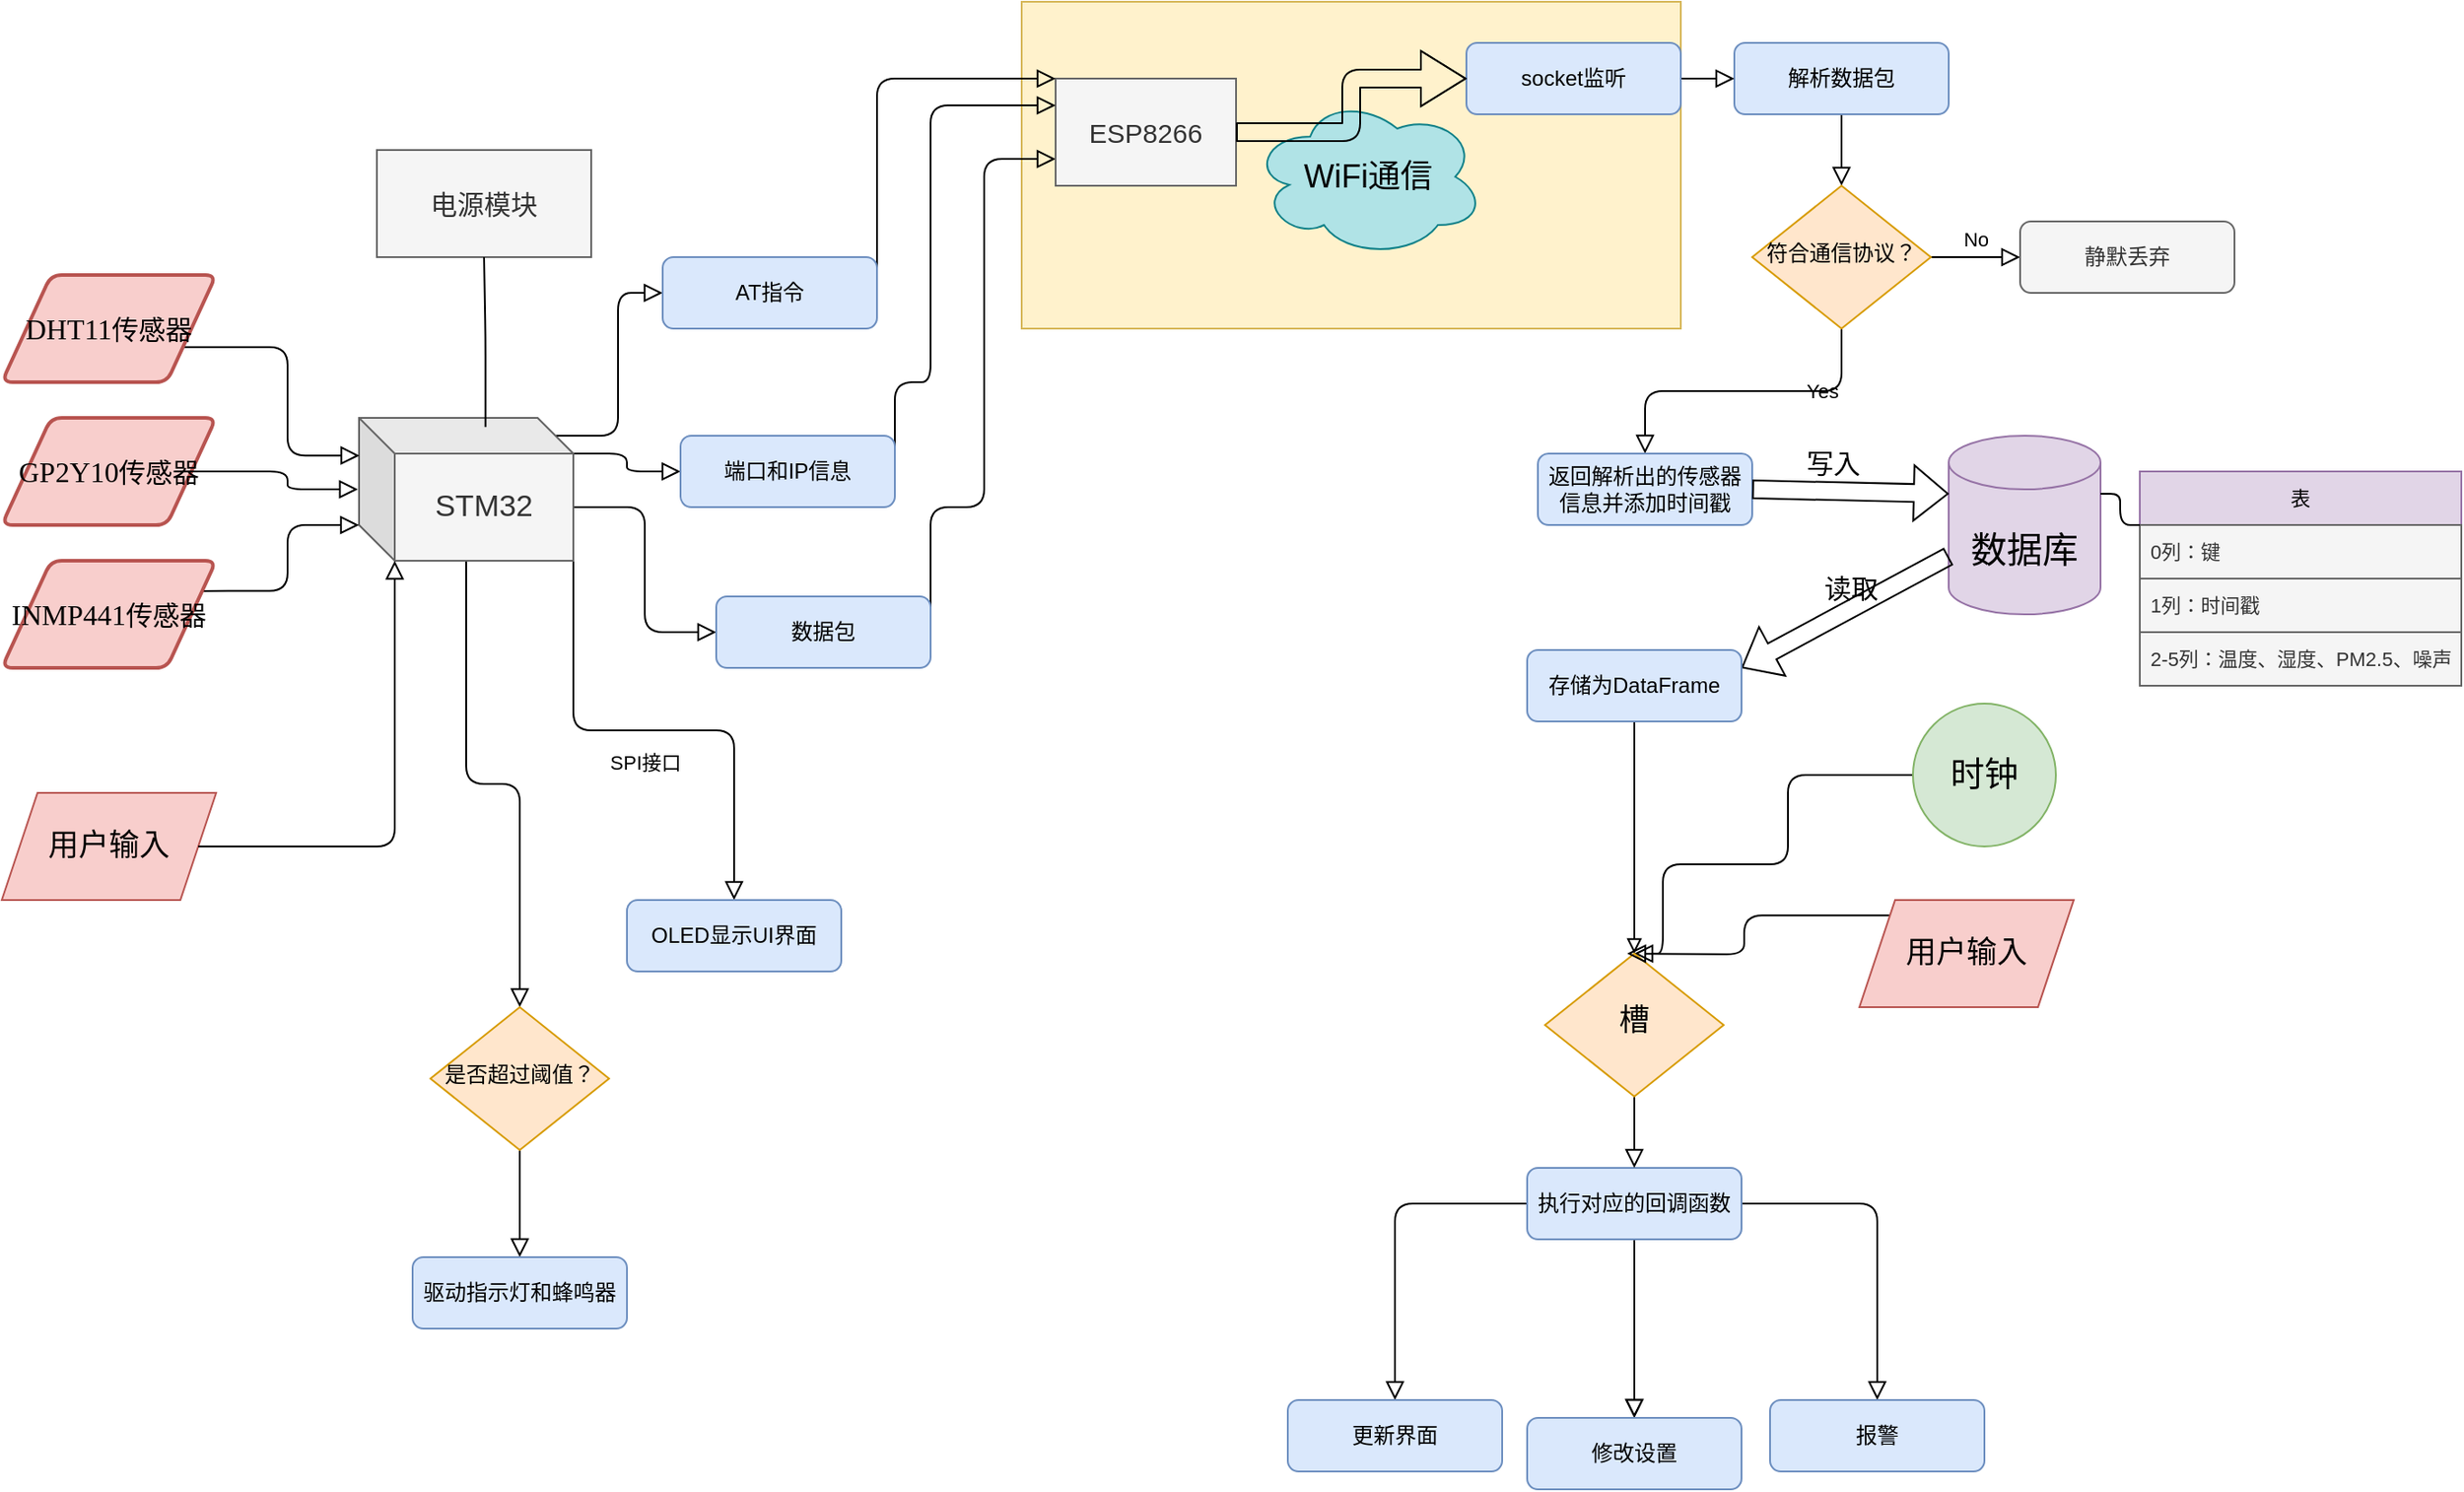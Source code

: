 <mxfile version="26.1.1">
  <diagram id="C5RBs43oDa-KdzZeNtuy" name="Page-1">
    <mxGraphModel dx="2838" dy="1364" grid="1" gridSize="10" guides="1" tooltips="1" connect="1" arrows="1" fold="1" page="1" pageScale="1" pageWidth="827" pageHeight="1169" math="0" shadow="0">
      <root>
        <mxCell id="WIyWlLk6GJQsqaUBKTNV-0" />
        <mxCell id="WIyWlLk6GJQsqaUBKTNV-1" parent="WIyWlLk6GJQsqaUBKTNV-0" />
        <mxCell id="i-3QF_KrrukavD4oSznl-74" value="" style="group;fillColor=#fff2cc;strokeColor=#d6b656;container=0;" vertex="1" connectable="0" parent="WIyWlLk6GJQsqaUBKTNV-1">
          <mxGeometry x="21" y="127" width="369" height="183" as="geometry" />
        </mxCell>
        <mxCell id="T5HZ3_dh6Dczvixx38Gu-5" style="edgeStyle=orthogonalEdgeStyle;shape=connector;curved=0;rounded=1;orthogonalLoop=1;jettySize=auto;html=1;exitX=0.5;exitY=1;exitDx=0;exitDy=0;entryX=0.5;entryY=0;entryDx=0;entryDy=0;shadow=0;strokeColor=default;strokeWidth=1;align=center;verticalAlign=middle;fontFamily=Helvetica;fontSize=11;fontColor=default;labelBackgroundColor=none;endArrow=block;endFill=0;endSize=8;" parent="WIyWlLk6GJQsqaUBKTNV-1" source="WIyWlLk6GJQsqaUBKTNV-6" target="T5HZ3_dh6Dczvixx38Gu-4" edge="1">
          <mxGeometry relative="1" as="geometry" />
        </mxCell>
        <mxCell id="T5HZ3_dh6Dczvixx38Gu-10" value="Yes" style="edgeLabel;html=1;align=center;verticalAlign=middle;resizable=0;points=[];fontFamily=Helvetica;fontSize=11;fontColor=default;labelBackgroundColor=none;" parent="T5HZ3_dh6Dczvixx38Gu-5" vertex="1" connectable="0">
          <mxGeometry x="-0.489" relative="1" as="geometry">
            <mxPoint as="offset" />
          </mxGeometry>
        </mxCell>
        <mxCell id="T5HZ3_dh6Dczvixx38Gu-4" value="返回解析出的传感器信息并添加时间戳" style="rounded=1;whiteSpace=wrap;html=1;fontSize=12;glass=0;strokeWidth=1;shadow=0;fillColor=#dae8fc;strokeColor=#6c8ebf;" parent="WIyWlLk6GJQsqaUBKTNV-1" vertex="1">
          <mxGeometry x="310" y="380" width="120" height="40" as="geometry" />
        </mxCell>
        <mxCell id="T5HZ3_dh6Dczvixx38Gu-19" value="&lt;font style=&quot;font-size: 15px;&quot;&gt;读取&lt;/font&gt;" style="text;html=1;align=center;verticalAlign=middle;resizable=0;points=[];autosize=1;strokeColor=none;fillColor=none;fontFamily=Helvetica;fontSize=11;fontColor=default;labelBackgroundColor=none;" parent="WIyWlLk6GJQsqaUBKTNV-1" vertex="1">
          <mxGeometry x="460" y="440" width="50" height="30" as="geometry" />
        </mxCell>
        <mxCell id="T5HZ3_dh6Dczvixx38Gu-20" value="&lt;font style=&quot;font-size: 20px;&quot;&gt;数据库&lt;/font&gt;" style="shape=cylinder3;whiteSpace=wrap;html=1;boundedLbl=1;backgroundOutline=1;size=15;fontFamily=Helvetica;fontSize=11;labelBackgroundColor=none;fillColor=#e1d5e7;strokeColor=#9673a6;" parent="WIyWlLk6GJQsqaUBKTNV-1" vertex="1">
          <mxGeometry x="540" y="370" width="85" height="100" as="geometry" />
        </mxCell>
        <mxCell id="T5HZ3_dh6Dczvixx38Gu-32" value="表" style="swimlane;fontStyle=0;childLayout=stackLayout;horizontal=1;startSize=30;horizontalStack=0;resizeParent=1;resizeParentMax=0;resizeLast=0;collapsible=1;marginBottom=0;whiteSpace=wrap;html=1;fontFamily=Helvetica;fontSize=11;labelBackgroundColor=none;fillColor=#e1d5e7;strokeColor=#9673a6;" parent="WIyWlLk6GJQsqaUBKTNV-1" vertex="1">
          <mxGeometry x="647" y="390" width="180" height="120" as="geometry">
            <mxRectangle x="660" y="360" width="50" height="30" as="alternateBounds" />
          </mxGeometry>
        </mxCell>
        <mxCell id="T5HZ3_dh6Dczvixx38Gu-33" value="0列：键" style="text;align=left;verticalAlign=middle;spacingLeft=4;spacingRight=4;overflow=hidden;points=[[0,0.5],[1,0.5]];portConstraint=eastwest;rotatable=0;whiteSpace=wrap;html=1;fontFamily=Helvetica;fontSize=11;labelBackgroundColor=none;fillColor=#f5f5f5;fontColor=#333333;strokeColor=#666666;" parent="T5HZ3_dh6Dczvixx38Gu-32" vertex="1">
          <mxGeometry y="30" width="180" height="30" as="geometry" />
        </mxCell>
        <mxCell id="T5HZ3_dh6Dczvixx38Gu-34" value="1列：时间戳" style="text;strokeColor=#666666;fillColor=#f5f5f5;align=left;verticalAlign=middle;spacingLeft=4;spacingRight=4;overflow=hidden;points=[[0,0.5],[1,0.5]];portConstraint=eastwest;rotatable=0;whiteSpace=wrap;html=1;fontFamily=Helvetica;fontSize=11;fontColor=#333333;labelBackgroundColor=none;" parent="T5HZ3_dh6Dczvixx38Gu-32" vertex="1">
          <mxGeometry y="60" width="180" height="30" as="geometry" />
        </mxCell>
        <mxCell id="T5HZ3_dh6Dczvixx38Gu-35" value="2-5列：温度、湿度、PM2.5、噪声" style="text;strokeColor=#666666;fillColor=#f5f5f5;align=left;verticalAlign=middle;spacingLeft=4;spacingRight=4;overflow=hidden;points=[[0,0.5],[1,0.5]];portConstraint=eastwest;rotatable=0;whiteSpace=wrap;html=1;fontFamily=Helvetica;fontSize=11;fontColor=#333333;labelBackgroundColor=none;" parent="T5HZ3_dh6Dczvixx38Gu-32" vertex="1">
          <mxGeometry y="90" width="180" height="30" as="geometry" />
        </mxCell>
        <mxCell id="T5HZ3_dh6Dczvixx38Gu-38" value="" style="endArrow=none;html=1;rounded=1;shadow=0;strokeColor=default;strokeWidth=1;align=center;verticalAlign=middle;fontFamily=Helvetica;fontSize=11;fontColor=default;labelBackgroundColor=none;edgeStyle=orthogonalEdgeStyle;endSize=8;curved=0;entryX=1;entryY=0;entryDx=0;entryDy=32.5;entryPerimeter=0;exitX=0;exitY=0.25;exitDx=0;exitDy=0;" parent="WIyWlLk6GJQsqaUBKTNV-1" source="T5HZ3_dh6Dczvixx38Gu-32" target="T5HZ3_dh6Dczvixx38Gu-20" edge="1">
          <mxGeometry width="50" height="50" relative="1" as="geometry">
            <mxPoint x="420" y="440" as="sourcePoint" />
            <mxPoint x="470" y="390" as="targetPoint" />
          </mxGeometry>
        </mxCell>
        <mxCell id="i-3QF_KrrukavD4oSznl-43" style="edgeStyle=orthogonalEdgeStyle;shape=connector;curved=0;rounded=1;orthogonalLoop=1;jettySize=auto;html=1;exitX=0;exitY=0.5;exitDx=0;exitDy=0;entryX=0.5;entryY=0;entryDx=0;entryDy=0;shadow=0;strokeColor=default;strokeWidth=1;align=center;verticalAlign=middle;fontFamily=Helvetica;fontSize=11;fontColor=default;labelBackgroundColor=none;endArrow=block;endFill=0;endSize=8;" edge="1" parent="WIyWlLk6GJQsqaUBKTNV-1" source="i-3QF_KrrukavD4oSznl-10" target="i-3QF_KrrukavD4oSznl-38">
          <mxGeometry relative="1" as="geometry">
            <Array as="points">
              <mxPoint x="450" y="560" />
              <mxPoint x="450" y="610" />
              <mxPoint x="380" y="610" />
              <mxPoint x="380" y="660" />
            </Array>
          </mxGeometry>
        </mxCell>
        <mxCell id="i-3QF_KrrukavD4oSznl-10" value="&lt;font style=&quot;font-size: 19px;&quot;&gt;时钟&lt;/font&gt;" style="ellipse;whiteSpace=wrap;html=1;fillColor=#d5e8d4;strokeColor=#82b366;rounded=1;glass=0;strokeWidth=1;shadow=0;" vertex="1" parent="WIyWlLk6GJQsqaUBKTNV-1">
          <mxGeometry x="520" y="520" width="80" height="80" as="geometry" />
        </mxCell>
        <mxCell id="i-3QF_KrrukavD4oSznl-28" value="" style="shape=flexArrow;endArrow=classic;html=1;rounded=0;entryX=1;entryY=0.25;entryDx=0;entryDy=0;exitX=0;exitY=0;exitDx=0;exitDy=67.5;exitPerimeter=0;" edge="1" parent="WIyWlLk6GJQsqaUBKTNV-1" source="T5HZ3_dh6Dczvixx38Gu-20" target="i-3QF_KrrukavD4oSznl-32">
          <mxGeometry width="50" height="50" relative="1" as="geometry">
            <mxPoint x="583" y="470" as="sourcePoint" />
            <mxPoint x="480" y="480" as="targetPoint" />
          </mxGeometry>
        </mxCell>
        <mxCell id="i-3QF_KrrukavD4oSznl-29" value="" style="shape=flexArrow;endArrow=classic;html=1;rounded=0;exitX=1;exitY=0.5;exitDx=0;exitDy=0;entryX=0;entryY=0;entryDx=0;entryDy=32.5;entryPerimeter=0;" edge="1" parent="WIyWlLk6GJQsqaUBKTNV-1" source="T5HZ3_dh6Dczvixx38Gu-4" target="T5HZ3_dh6Dczvixx38Gu-20">
          <mxGeometry width="50" height="50" relative="1" as="geometry">
            <mxPoint x="390" y="510" as="sourcePoint" />
            <mxPoint x="440" y="460" as="targetPoint" />
          </mxGeometry>
        </mxCell>
        <mxCell id="i-3QF_KrrukavD4oSznl-39" style="edgeStyle=orthogonalEdgeStyle;rounded=0;orthogonalLoop=1;jettySize=auto;html=1;exitX=0.5;exitY=1;exitDx=0;exitDy=0;entryX=0.5;entryY=0;entryDx=0;entryDy=0;endArrow=block;endFill=0;" edge="1" parent="WIyWlLk6GJQsqaUBKTNV-1" source="i-3QF_KrrukavD4oSznl-32" target="i-3QF_KrrukavD4oSznl-38">
          <mxGeometry relative="1" as="geometry" />
        </mxCell>
        <mxCell id="i-3QF_KrrukavD4oSznl-32" value="存储为DataFrame" style="rounded=1;whiteSpace=wrap;html=1;fontSize=12;glass=0;strokeWidth=1;shadow=0;fillColor=#dae8fc;strokeColor=#6c8ebf;" vertex="1" parent="WIyWlLk6GJQsqaUBKTNV-1">
          <mxGeometry x="304" y="490" width="120" height="40" as="geometry" />
        </mxCell>
        <mxCell id="i-3QF_KrrukavD4oSznl-77" value="" style="edgeStyle=orthogonalEdgeStyle;shape=connector;curved=0;rounded=1;orthogonalLoop=1;jettySize=auto;html=1;shadow=0;strokeColor=default;strokeWidth=1;align=center;verticalAlign=middle;fontFamily=Helvetica;fontSize=11;fontColor=default;labelBackgroundColor=none;endArrow=block;endFill=0;endSize=8;" edge="1" parent="WIyWlLk6GJQsqaUBKTNV-1" source="i-3QF_KrrukavD4oSznl-34" target="i-3QF_KrrukavD4oSznl-76">
          <mxGeometry relative="1" as="geometry" />
        </mxCell>
        <mxCell id="i-3QF_KrrukavD4oSznl-79" value="" style="edgeStyle=orthogonalEdgeStyle;shape=connector;curved=0;rounded=1;orthogonalLoop=1;jettySize=auto;html=1;shadow=0;strokeColor=default;strokeWidth=1;align=center;verticalAlign=middle;fontFamily=Helvetica;fontSize=11;fontColor=default;labelBackgroundColor=none;endArrow=block;endFill=0;endSize=8;" edge="1" parent="WIyWlLk6GJQsqaUBKTNV-1" source="i-3QF_KrrukavD4oSznl-34" target="i-3QF_KrrukavD4oSznl-78">
          <mxGeometry relative="1" as="geometry" />
        </mxCell>
        <mxCell id="i-3QF_KrrukavD4oSznl-81" value="" style="edgeStyle=orthogonalEdgeStyle;shape=connector;curved=0;rounded=1;orthogonalLoop=1;jettySize=auto;html=1;shadow=0;strokeColor=default;strokeWidth=1;align=center;verticalAlign=middle;fontFamily=Helvetica;fontSize=11;fontColor=default;labelBackgroundColor=none;endArrow=block;endFill=0;endSize=8;" edge="1" parent="WIyWlLk6GJQsqaUBKTNV-1" source="i-3QF_KrrukavD4oSznl-34" target="i-3QF_KrrukavD4oSznl-78">
          <mxGeometry relative="1" as="geometry" />
        </mxCell>
        <mxCell id="i-3QF_KrrukavD4oSznl-83" value="" style="edgeStyle=orthogonalEdgeStyle;shape=connector;curved=0;rounded=1;orthogonalLoop=1;jettySize=auto;html=1;shadow=0;strokeColor=default;strokeWidth=1;align=center;verticalAlign=middle;fontFamily=Helvetica;fontSize=11;fontColor=default;labelBackgroundColor=none;endArrow=block;endFill=0;endSize=8;" edge="1" parent="WIyWlLk6GJQsqaUBKTNV-1" source="i-3QF_KrrukavD4oSznl-34" target="i-3QF_KrrukavD4oSznl-82">
          <mxGeometry relative="1" as="geometry" />
        </mxCell>
        <mxCell id="i-3QF_KrrukavD4oSznl-34" value="执行对应的回调函数" style="rounded=1;whiteSpace=wrap;html=1;fontSize=12;glass=0;strokeWidth=1;shadow=0;fillColor=#dae8fc;strokeColor=#6c8ebf;" vertex="1" parent="WIyWlLk6GJQsqaUBKTNV-1">
          <mxGeometry x="304" y="780" width="120" height="40" as="geometry" />
        </mxCell>
        <mxCell id="i-3QF_KrrukavD4oSznl-40" style="edgeStyle=orthogonalEdgeStyle;shape=connector;curved=0;rounded=1;orthogonalLoop=1;jettySize=auto;html=1;exitX=0.5;exitY=1;exitDx=0;exitDy=0;entryX=0.5;entryY=0;entryDx=0;entryDy=0;shadow=0;strokeColor=default;strokeWidth=1;align=center;verticalAlign=middle;fontFamily=Helvetica;fontSize=11;fontColor=default;labelBackgroundColor=none;endArrow=block;endFill=0;endSize=8;" edge="1" parent="WIyWlLk6GJQsqaUBKTNV-1" source="i-3QF_KrrukavD4oSznl-38" target="i-3QF_KrrukavD4oSznl-34">
          <mxGeometry relative="1" as="geometry" />
        </mxCell>
        <mxCell id="i-3QF_KrrukavD4oSznl-38" value="&lt;font style=&quot;font-size: 17px;&quot;&gt;槽&lt;/font&gt;" style="rhombus;whiteSpace=wrap;html=1;shadow=0;fontFamily=Helvetica;fontSize=12;align=center;strokeWidth=1;spacing=6;spacingTop=-4;fillColor=#ffe6cc;strokeColor=#d79b00;" vertex="1" parent="WIyWlLk6GJQsqaUBKTNV-1">
          <mxGeometry x="314" y="660" width="100" height="80" as="geometry" />
        </mxCell>
        <mxCell id="i-3QF_KrrukavD4oSznl-44" value="&lt;font style=&quot;font-size: 15px;&quot;&gt;写入&lt;/font&gt;" style="text;html=1;align=center;verticalAlign=middle;resizable=0;points=[];autosize=1;strokeColor=none;fillColor=none;fontFamily=Helvetica;fontSize=11;fontColor=default;labelBackgroundColor=none;" vertex="1" parent="WIyWlLk6GJQsqaUBKTNV-1">
          <mxGeometry x="450" y="370" width="50" height="30" as="geometry" />
        </mxCell>
        <mxCell id="i-3QF_KrrukavD4oSznl-48" style="edgeStyle=orthogonalEdgeStyle;shape=connector;curved=0;rounded=1;orthogonalLoop=1;jettySize=auto;html=1;exitX=0;exitY=0;exitDx=0;exitDy=0;shadow=0;strokeColor=default;strokeWidth=1;align=center;verticalAlign=middle;fontFamily=Helvetica;fontSize=11;fontColor=default;labelBackgroundColor=none;endArrow=block;endFill=0;endSize=8;" edge="1" parent="WIyWlLk6GJQsqaUBKTNV-1" source="i-3QF_KrrukavD4oSznl-47">
          <mxGeometry relative="1" as="geometry">
            <mxPoint x="360" y="660" as="targetPoint" />
          </mxGeometry>
        </mxCell>
        <mxCell id="i-3QF_KrrukavD4oSznl-47" value="&lt;font style=&quot;font-size: 17px;&quot;&gt;用户输入&lt;/font&gt;" style="shape=parallelogram;perimeter=parallelogramPerimeter;whiteSpace=wrap;html=1;fixedSize=1;fontFamily=Helvetica;fontSize=11;labelBackgroundColor=none;fillColor=#f8cecc;strokeColor=#b85450;" vertex="1" parent="WIyWlLk6GJQsqaUBKTNV-1">
          <mxGeometry x="490" y="630" width="120" height="60" as="geometry" />
        </mxCell>
        <mxCell id="i-3QF_KrrukavD4oSznl-63" style="edgeStyle=orthogonalEdgeStyle;shape=connector;curved=0;rounded=1;orthogonalLoop=1;jettySize=auto;html=1;exitX=0;exitY=0;exitDx=120;exitDy=50;exitPerimeter=0;entryX=0;entryY=0.5;entryDx=0;entryDy=0;shadow=0;strokeColor=default;strokeWidth=1;align=center;verticalAlign=middle;fontFamily=Helvetica;fontSize=11;fontColor=default;labelBackgroundColor=none;endArrow=block;endFill=0;endSize=8;" edge="1" parent="WIyWlLk6GJQsqaUBKTNV-1" source="i-3QF_KrrukavD4oSznl-53" target="i-3QF_KrrukavD4oSznl-62">
          <mxGeometry relative="1" as="geometry" />
        </mxCell>
        <mxCell id="i-3QF_KrrukavD4oSznl-94" value="" style="edgeStyle=orthogonalEdgeStyle;shape=connector;curved=0;rounded=1;orthogonalLoop=1;jettySize=auto;html=1;shadow=0;strokeColor=default;strokeWidth=1;align=center;verticalAlign=middle;fontFamily=Helvetica;fontSize=11;fontColor=default;labelBackgroundColor=none;endArrow=block;endFill=0;endSize=8;entryX=0.5;entryY=0;entryDx=0;entryDy=0;" edge="1" parent="WIyWlLk6GJQsqaUBKTNV-1" source="i-3QF_KrrukavD4oSznl-53" target="i-3QF_KrrukavD4oSznl-95">
          <mxGeometry relative="1" as="geometry">
            <mxPoint x="-250" y="530" as="targetPoint" />
          </mxGeometry>
        </mxCell>
        <mxCell id="i-3QF_KrrukavD4oSznl-102" style="edgeStyle=orthogonalEdgeStyle;shape=connector;curved=0;rounded=1;orthogonalLoop=1;jettySize=auto;html=1;exitX=0;exitY=0;exitDx=120.0;exitDy=20;exitPerimeter=0;entryX=0;entryY=0.5;entryDx=0;entryDy=0;shadow=0;strokeColor=default;strokeWidth=1;align=center;verticalAlign=middle;fontFamily=Helvetica;fontSize=11;fontColor=default;labelBackgroundColor=none;endArrow=block;endFill=0;endSize=8;" edge="1" parent="WIyWlLk6GJQsqaUBKTNV-1" source="i-3QF_KrrukavD4oSznl-53" target="i-3QF_KrrukavD4oSznl-101">
          <mxGeometry relative="1" as="geometry" />
        </mxCell>
        <mxCell id="i-3QF_KrrukavD4oSznl-111" style="edgeStyle=orthogonalEdgeStyle;shape=connector;curved=0;rounded=1;orthogonalLoop=1;jettySize=auto;html=1;exitX=0;exitY=0;exitDx=110;exitDy=10;exitPerimeter=0;entryX=0;entryY=0.5;entryDx=0;entryDy=0;shadow=0;strokeColor=default;strokeWidth=1;align=center;verticalAlign=middle;fontFamily=Helvetica;fontSize=11;fontColor=default;labelBackgroundColor=none;endArrow=block;endFill=0;endSize=8;" edge="1" parent="WIyWlLk6GJQsqaUBKTNV-1" source="i-3QF_KrrukavD4oSznl-53" target="i-3QF_KrrukavD4oSznl-105">
          <mxGeometry relative="1" as="geometry" />
        </mxCell>
        <mxCell id="i-3QF_KrrukavD4oSznl-115" style="edgeStyle=orthogonalEdgeStyle;shape=connector;curved=0;rounded=1;orthogonalLoop=1;jettySize=auto;html=1;exitX=1;exitY=1;exitDx=0;exitDy=0;exitPerimeter=0;shadow=0;strokeColor=default;strokeWidth=1;align=center;verticalAlign=middle;fontFamily=Helvetica;fontSize=11;fontColor=default;labelBackgroundColor=none;endArrow=block;endFill=0;endSize=8;entryX=0.5;entryY=0;entryDx=0;entryDy=0;" edge="1" parent="WIyWlLk6GJQsqaUBKTNV-1" source="i-3QF_KrrukavD4oSznl-53" target="i-3QF_KrrukavD4oSznl-118">
          <mxGeometry relative="1" as="geometry">
            <mxPoint x="-170" y="590" as="targetPoint" />
          </mxGeometry>
        </mxCell>
        <mxCell id="i-3QF_KrrukavD4oSznl-53" value="&lt;font style=&quot;font-size: 17px;&quot;&gt;STM32&lt;/font&gt;" style="shape=cube;whiteSpace=wrap;html=1;boundedLbl=1;backgroundOutline=1;darkOpacity=0.05;darkOpacity2=0.1;fontFamily=Helvetica;fontSize=11;labelBackgroundColor=none;fillColor=#f5f5f5;fontColor=#333333;strokeColor=#666666;" vertex="1" parent="WIyWlLk6GJQsqaUBKTNV-1">
          <mxGeometry x="-350" y="360" width="120" height="80" as="geometry" />
        </mxCell>
        <mxCell id="i-3QF_KrrukavD4oSznl-59" style="edgeStyle=orthogonalEdgeStyle;shape=connector;curved=0;rounded=1;orthogonalLoop=1;jettySize=auto;html=1;exitX=1;exitY=0.5;exitDx=0;exitDy=0;entryX=-0.005;entryY=0.5;entryDx=0;entryDy=0;entryPerimeter=0;shadow=0;strokeColor=default;strokeWidth=1;align=center;verticalAlign=middle;fontFamily=Helvetica;fontSize=11;fontColor=default;labelBackgroundColor=none;endArrow=block;endFill=0;endSize=8;" edge="1" parent="WIyWlLk6GJQsqaUBKTNV-1" source="i-3QF_KrrukavD4oSznl-50" target="i-3QF_KrrukavD4oSznl-53">
          <mxGeometry relative="1" as="geometry" />
        </mxCell>
        <mxCell id="i-3QF_KrrukavD4oSznl-60" style="edgeStyle=orthogonalEdgeStyle;shape=connector;curved=0;rounded=1;orthogonalLoop=1;jettySize=auto;html=1;exitX=1;exitY=0.25;exitDx=0;exitDy=0;entryX=0;entryY=0;entryDx=0;entryDy=60;entryPerimeter=0;shadow=0;strokeColor=default;strokeWidth=1;align=center;verticalAlign=middle;fontFamily=Helvetica;fontSize=11;fontColor=default;labelBackgroundColor=none;endArrow=block;endFill=0;endSize=8;" edge="1" parent="WIyWlLk6GJQsqaUBKTNV-1" source="i-3QF_KrrukavD4oSznl-51" target="i-3QF_KrrukavD4oSznl-53">
          <mxGeometry relative="1" as="geometry" />
        </mxCell>
        <mxCell id="i-3QF_KrrukavD4oSznl-61" style="edgeStyle=orthogonalEdgeStyle;shape=connector;curved=0;rounded=1;orthogonalLoop=1;jettySize=auto;html=1;exitX=1;exitY=0.75;exitDx=0;exitDy=0;entryX=0.002;entryY=0.264;entryDx=0;entryDy=0;entryPerimeter=0;shadow=0;strokeColor=default;strokeWidth=1;align=center;verticalAlign=middle;fontFamily=Helvetica;fontSize=11;fontColor=default;labelBackgroundColor=none;endArrow=block;endFill=0;endSize=8;" edge="1" parent="WIyWlLk6GJQsqaUBKTNV-1" source="i-3QF_KrrukavD4oSznl-46" target="i-3QF_KrrukavD4oSznl-53">
          <mxGeometry relative="1" as="geometry" />
        </mxCell>
        <mxCell id="i-3QF_KrrukavD4oSznl-110" style="edgeStyle=orthogonalEdgeStyle;shape=connector;curved=0;rounded=1;orthogonalLoop=1;jettySize=auto;html=1;exitX=1;exitY=0.5;exitDx=0;exitDy=0;shadow=0;strokeColor=default;strokeWidth=1;align=center;verticalAlign=middle;fontFamily=Helvetica;fontSize=11;fontColor=default;labelBackgroundColor=none;endArrow=block;endFill=0;endSize=8;entryX=0;entryY=0.75;entryDx=0;entryDy=0;" edge="1" parent="WIyWlLk6GJQsqaUBKTNV-1" source="i-3QF_KrrukavD4oSznl-62" target="i-3QF_KrrukavD4oSznl-64">
          <mxGeometry relative="1" as="geometry">
            <mxPoint x="-40" y="220" as="targetPoint" />
            <Array as="points">
              <mxPoint y="410" />
              <mxPoint y="215" />
            </Array>
          </mxGeometry>
        </mxCell>
        <mxCell id="i-3QF_KrrukavD4oSznl-62" value="数据包" style="rounded=1;whiteSpace=wrap;html=1;fontSize=12;glass=0;strokeWidth=1;shadow=0;fillColor=#dae8fc;strokeColor=#6c8ebf;" vertex="1" parent="WIyWlLk6GJQsqaUBKTNV-1">
          <mxGeometry x="-150" y="460" width="120" height="40" as="geometry" />
        </mxCell>
        <mxCell id="WIyWlLk6GJQsqaUBKTNV-2" value="" style="rounded=1;html=1;jettySize=auto;orthogonalLoop=1;fontSize=11;endArrow=block;endFill=0;endSize=8;strokeWidth=1;shadow=0;labelBackgroundColor=none;edgeStyle=orthogonalEdgeStyle;curved=0;" parent="WIyWlLk6GJQsqaUBKTNV-1" source="WIyWlLk6GJQsqaUBKTNV-3" target="WIyWlLk6GJQsqaUBKTNV-6" edge="1">
          <mxGeometry relative="1" as="geometry" />
        </mxCell>
        <mxCell id="WIyWlLk6GJQsqaUBKTNV-3" value="解析数据包" style="rounded=1;whiteSpace=wrap;html=1;fontSize=12;glass=0;strokeWidth=1;shadow=0;fillColor=#dae8fc;strokeColor=#6c8ebf;" parent="WIyWlLk6GJQsqaUBKTNV-1" vertex="1">
          <mxGeometry x="420" y="150" width="120" height="40" as="geometry" />
        </mxCell>
        <mxCell id="WIyWlLk6GJQsqaUBKTNV-5" value="No" style="edgeStyle=orthogonalEdgeStyle;rounded=0;html=1;jettySize=auto;orthogonalLoop=1;fontSize=11;endArrow=block;endFill=0;endSize=8;strokeWidth=1;shadow=0;labelBackgroundColor=none;" parent="WIyWlLk6GJQsqaUBKTNV-1" source="WIyWlLk6GJQsqaUBKTNV-6" target="WIyWlLk6GJQsqaUBKTNV-7" edge="1">
          <mxGeometry y="10" relative="1" as="geometry">
            <mxPoint as="offset" />
          </mxGeometry>
        </mxCell>
        <mxCell id="WIyWlLk6GJQsqaUBKTNV-6" value="符合通信协议？" style="rhombus;whiteSpace=wrap;html=1;shadow=0;fontFamily=Helvetica;fontSize=12;align=center;strokeWidth=1;spacing=6;spacingTop=-4;fillColor=#ffe6cc;strokeColor=#d79b00;" parent="WIyWlLk6GJQsqaUBKTNV-1" vertex="1">
          <mxGeometry x="430" y="230" width="100" height="80" as="geometry" />
        </mxCell>
        <mxCell id="WIyWlLk6GJQsqaUBKTNV-7" value="静默丢弃" style="rounded=1;whiteSpace=wrap;html=1;fontSize=12;glass=0;strokeWidth=1;shadow=0;fillColor=#f5f5f5;strokeColor=#666666;fontColor=#333333;" parent="WIyWlLk6GJQsqaUBKTNV-1" vertex="1">
          <mxGeometry x="580" y="250" width="120" height="40" as="geometry" />
        </mxCell>
        <mxCell id="i-3QF_KrrukavD4oSznl-73" style="edgeStyle=orthogonalEdgeStyle;shape=connector;curved=0;rounded=1;orthogonalLoop=1;jettySize=auto;html=1;exitX=1;exitY=0.5;exitDx=0;exitDy=0;entryX=0;entryY=0.5;entryDx=0;entryDy=0;shadow=0;strokeColor=default;strokeWidth=1;align=center;verticalAlign=middle;fontFamily=Helvetica;fontSize=11;fontColor=default;labelBackgroundColor=none;endArrow=block;endFill=0;endSize=8;" edge="1" parent="WIyWlLk6GJQsqaUBKTNV-1" source="T5HZ3_dh6Dczvixx38Gu-1" target="WIyWlLk6GJQsqaUBKTNV-3">
          <mxGeometry relative="1" as="geometry" />
        </mxCell>
        <mxCell id="i-3QF_KrrukavD4oSznl-75" value="" style="group" vertex="1" connectable="0" parent="WIyWlLk6GJQsqaUBKTNV-1">
          <mxGeometry x="-550" y="280" width="120" height="220" as="geometry" />
        </mxCell>
        <mxCell id="i-3QF_KrrukavD4oSznl-46" value="&lt;font face=&quot;宋体&quot; style=&quot;font-size: 16px;&quot;&gt;DHT11&lt;/font&gt;&lt;font style=&quot;font-size: 15px;&quot;&gt;传感器&lt;/font&gt;" style="shape=parallelogram;html=1;strokeWidth=2;perimeter=parallelogramPerimeter;whiteSpace=wrap;rounded=1;arcSize=12;size=0.23;fontFamily=Helvetica;fontSize=11;labelBackgroundColor=none;fillColor=#f8cecc;strokeColor=#b85450;" vertex="1" parent="i-3QF_KrrukavD4oSznl-75">
          <mxGeometry width="120" height="60" as="geometry" />
        </mxCell>
        <mxCell id="i-3QF_KrrukavD4oSznl-50" value="&lt;font style=&quot;font-size: 15px;&quot;&gt;&lt;span style=&quot;font-size:12.0pt;line-height:&lt;br/&gt;150%;font-family:宋体;mso-bidi-font-family:&amp;quot;Times New Roman&amp;quot;;mso-font-kerning:&lt;br/&gt;1.0pt;mso-ansi-language:EN-US;mso-fareast-language:ZH-CN;mso-bidi-language:&lt;br/&gt;AR-SA&quot; lang=&quot;EN-US&quot;&gt;GP2Y10&lt;/span&gt;传感器&lt;/font&gt;" style="shape=parallelogram;html=1;strokeWidth=2;perimeter=parallelogramPerimeter;whiteSpace=wrap;rounded=1;arcSize=12;size=0.23;fontFamily=Helvetica;fontSize=11;labelBackgroundColor=none;fillColor=#f8cecc;strokeColor=#b85450;" vertex="1" parent="i-3QF_KrrukavD4oSznl-75">
          <mxGeometry y="80" width="120" height="60" as="geometry" />
        </mxCell>
        <mxCell id="i-3QF_KrrukavD4oSznl-51" value="&lt;font style=&quot;font-size: 15px;&quot;&gt;&lt;span style=&quot;font-size:12.0pt;line-height:&lt;br/&gt;150%;font-family:宋体;mso-bidi-font-family:&amp;quot;Times New Roman&amp;quot;;mso-font-kerning:&lt;br/&gt;1.0pt;mso-ansi-language:EN-US;mso-fareast-language:ZH-CN;mso-bidi-language:&lt;br/&gt;AR-SA&quot; lang=&quot;EN-US&quot;&gt;INMP441&lt;/span&gt;传感器&lt;/font&gt;" style="shape=parallelogram;html=1;strokeWidth=2;perimeter=parallelogramPerimeter;whiteSpace=wrap;rounded=1;arcSize=12;size=0.23;fontFamily=Helvetica;fontSize=11;labelBackgroundColor=none;fillColor=#f8cecc;strokeColor=#b85450;" vertex="1" parent="i-3QF_KrrukavD4oSznl-75">
          <mxGeometry y="160" width="120" height="60" as="geometry" />
        </mxCell>
        <mxCell id="i-3QF_KrrukavD4oSznl-76" value="更新界面" style="rounded=1;whiteSpace=wrap;html=1;fontSize=12;glass=0;strokeWidth=1;shadow=0;fillColor=#dae8fc;strokeColor=#6c8ebf;" vertex="1" parent="WIyWlLk6GJQsqaUBKTNV-1">
          <mxGeometry x="170" y="910" width="120" height="40" as="geometry" />
        </mxCell>
        <mxCell id="i-3QF_KrrukavD4oSznl-78" value="修改设置" style="rounded=1;whiteSpace=wrap;html=1;fontSize=12;glass=0;strokeWidth=1;shadow=0;fillColor=#dae8fc;strokeColor=#6c8ebf;" vertex="1" parent="WIyWlLk6GJQsqaUBKTNV-1">
          <mxGeometry x="304" y="920" width="120" height="40" as="geometry" />
        </mxCell>
        <mxCell id="i-3QF_KrrukavD4oSznl-82" value="报警" style="rounded=1;whiteSpace=wrap;html=1;fontSize=12;glass=0;strokeWidth=1;shadow=0;fillColor=#dae8fc;strokeColor=#6c8ebf;" vertex="1" parent="WIyWlLk6GJQsqaUBKTNV-1">
          <mxGeometry x="440" y="910" width="120" height="40" as="geometry" />
        </mxCell>
        <mxCell id="i-3QF_KrrukavD4oSznl-85" value="&lt;font style=&quot;font-size: 15px;&quot;&gt;电源模块&lt;/font&gt;" style="rounded=0;whiteSpace=wrap;html=1;fontFamily=Helvetica;fontSize=11;fontColor=#333333;labelBackgroundColor=none;fillColor=#f5f5f5;strokeColor=#666666;" vertex="1" parent="WIyWlLk6GJQsqaUBKTNV-1">
          <mxGeometry x="-340" y="210" width="120" height="60" as="geometry" />
        </mxCell>
        <mxCell id="i-3QF_KrrukavD4oSznl-88" value="" style="endArrow=none;html=1;rounded=1;shadow=0;strokeColor=default;strokeWidth=1;align=center;verticalAlign=middle;fontFamily=Helvetica;fontSize=11;fontColor=default;labelBackgroundColor=none;edgeStyle=orthogonalEdgeStyle;endSize=8;curved=0;entryX=0.5;entryY=1;entryDx=0;entryDy=0;exitX=0.59;exitY=0.064;exitDx=0;exitDy=0;exitPerimeter=0;" edge="1" parent="WIyWlLk6GJQsqaUBKTNV-1" source="i-3QF_KrrukavD4oSznl-53" target="i-3QF_KrrukavD4oSznl-85">
          <mxGeometry width="50" height="50" relative="1" as="geometry">
            <mxPoint x="420" y="460" as="sourcePoint" />
            <mxPoint x="470" y="410" as="targetPoint" />
          </mxGeometry>
        </mxCell>
        <mxCell id="i-3QF_KrrukavD4oSznl-89" value="&lt;font style=&quot;font-size: 17px;&quot;&gt;用户输入&lt;/font&gt;" style="shape=parallelogram;perimeter=parallelogramPerimeter;whiteSpace=wrap;html=1;fixedSize=1;fontFamily=Helvetica;fontSize=11;labelBackgroundColor=none;fillColor=#f8cecc;strokeColor=#b85450;" vertex="1" parent="WIyWlLk6GJQsqaUBKTNV-1">
          <mxGeometry x="-550" y="570" width="120" height="60" as="geometry" />
        </mxCell>
        <mxCell id="i-3QF_KrrukavD4oSznl-90" style="edgeStyle=orthogonalEdgeStyle;shape=connector;curved=0;rounded=1;orthogonalLoop=1;jettySize=auto;html=1;exitX=1;exitY=0.5;exitDx=0;exitDy=0;entryX=0;entryY=0;entryDx=20;entryDy=80;entryPerimeter=0;shadow=0;strokeColor=default;strokeWidth=1;align=center;verticalAlign=middle;fontFamily=Helvetica;fontSize=11;fontColor=default;labelBackgroundColor=none;endArrow=block;endFill=0;endSize=8;" edge="1" parent="WIyWlLk6GJQsqaUBKTNV-1" source="i-3QF_KrrukavD4oSznl-89" target="i-3QF_KrrukavD4oSznl-53">
          <mxGeometry relative="1" as="geometry" />
        </mxCell>
        <mxCell id="i-3QF_KrrukavD4oSznl-99" style="edgeStyle=orthogonalEdgeStyle;shape=connector;curved=0;rounded=1;orthogonalLoop=1;jettySize=auto;html=1;exitX=0.5;exitY=1;exitDx=0;exitDy=0;entryX=0.5;entryY=0;entryDx=0;entryDy=0;shadow=0;strokeColor=default;strokeWidth=1;align=center;verticalAlign=middle;fontFamily=Helvetica;fontSize=11;fontColor=default;labelBackgroundColor=none;endArrow=block;endFill=0;endSize=8;" edge="1" parent="WIyWlLk6GJQsqaUBKTNV-1" source="i-3QF_KrrukavD4oSznl-95" target="i-3QF_KrrukavD4oSznl-98">
          <mxGeometry relative="1" as="geometry" />
        </mxCell>
        <mxCell id="i-3QF_KrrukavD4oSznl-95" value="是否超过阈值？" style="rhombus;whiteSpace=wrap;html=1;shadow=0;fontFamily=Helvetica;fontSize=12;align=center;strokeWidth=1;spacing=6;spacingTop=-4;fillColor=#ffe6cc;strokeColor=#d79b00;" vertex="1" parent="WIyWlLk6GJQsqaUBKTNV-1">
          <mxGeometry x="-310" y="690" width="100" height="80" as="geometry" />
        </mxCell>
        <mxCell id="i-3QF_KrrukavD4oSznl-98" value="驱动指示灯和蜂鸣器" style="rounded=1;whiteSpace=wrap;html=1;fontSize=12;glass=0;strokeWidth=1;shadow=0;fillColor=#dae8fc;strokeColor=#6c8ebf;" vertex="1" parent="WIyWlLk6GJQsqaUBKTNV-1">
          <mxGeometry x="-320" y="830" width="120" height="40" as="geometry" />
        </mxCell>
        <mxCell id="T5HZ3_dh6Dczvixx38Gu-1" value="socket监听" style="rounded=1;whiteSpace=wrap;html=1;fontSize=12;glass=0;strokeWidth=1;shadow=0;fillColor=#dae8fc;strokeColor=#6c8ebf;" parent="WIyWlLk6GJQsqaUBKTNV-1" vertex="1">
          <mxGeometry x="270" y="150" width="120" height="40" as="geometry" />
        </mxCell>
        <mxCell id="i-3QF_KrrukavD4oSznl-49" value="&lt;font style=&quot;font-size: 18px;&quot;&gt;WiFi通信&lt;/font&gt;" style="ellipse;shape=cloud;whiteSpace=wrap;html=1;fontFamily=Helvetica;fontSize=11;labelBackgroundColor=none;fillColor=#b0e3e6;strokeColor=#0e8088;" vertex="1" parent="WIyWlLk6GJQsqaUBKTNV-1">
          <mxGeometry x="150" y="180" width="130" height="90" as="geometry" />
        </mxCell>
        <mxCell id="i-3QF_KrrukavD4oSznl-64" value="&lt;font style=&quot;font-size: 15px;&quot;&gt;ESP8266&lt;/font&gt;" style="rounded=0;whiteSpace=wrap;html=1;fontFamily=Helvetica;fontSize=11;fontColor=#333333;labelBackgroundColor=none;fillColor=#f5f5f5;strokeColor=#666666;" vertex="1" parent="WIyWlLk6GJQsqaUBKTNV-1">
          <mxGeometry x="40" y="170" width="101" height="60" as="geometry" />
        </mxCell>
        <mxCell id="i-3QF_KrrukavD4oSznl-103" style="edgeStyle=orthogonalEdgeStyle;shape=connector;curved=0;rounded=1;orthogonalLoop=1;jettySize=auto;html=1;exitX=1;exitY=0.25;exitDx=0;exitDy=0;shadow=0;strokeColor=default;strokeWidth=1;align=center;verticalAlign=middle;fontFamily=Helvetica;fontSize=11;fontColor=default;labelBackgroundColor=none;endArrow=block;endFill=0;endSize=8;entryX=0;entryY=0.25;entryDx=0;entryDy=0;" edge="1" parent="WIyWlLk6GJQsqaUBKTNV-1" source="i-3QF_KrrukavD4oSznl-101" target="i-3QF_KrrukavD4oSznl-64">
          <mxGeometry relative="1" as="geometry">
            <mxPoint x="-80" y="130" as="targetPoint" />
            <Array as="points">
              <mxPoint x="-30" y="340" />
              <mxPoint x="-30" y="185" />
            </Array>
          </mxGeometry>
        </mxCell>
        <mxCell id="i-3QF_KrrukavD4oSznl-101" value="端口和IP信息" style="rounded=1;whiteSpace=wrap;html=1;fontSize=12;glass=0;strokeWidth=1;shadow=0;fillColor=#dae8fc;strokeColor=#6c8ebf;" vertex="1" parent="WIyWlLk6GJQsqaUBKTNV-1">
          <mxGeometry x="-170" y="370" width="120" height="40" as="geometry" />
        </mxCell>
        <mxCell id="i-3QF_KrrukavD4oSznl-104" value="" style="shape=flexArrow;endArrow=classic;html=1;rounded=1;shadow=0;strokeColor=default;strokeWidth=1;align=center;verticalAlign=middle;fontFamily=Helvetica;fontSize=11;fontColor=default;labelBackgroundColor=none;edgeStyle=orthogonalEdgeStyle;endSize=8;curved=0;exitX=1;exitY=0.5;exitDx=0;exitDy=0;entryX=0;entryY=0.5;entryDx=0;entryDy=0;" edge="1" parent="WIyWlLk6GJQsqaUBKTNV-1" source="i-3QF_KrrukavD4oSznl-64" target="T5HZ3_dh6Dczvixx38Gu-1">
          <mxGeometry width="50" height="50" relative="1" as="geometry">
            <mxPoint x="390" y="580" as="sourcePoint" />
            <mxPoint x="440" y="530" as="targetPoint" />
          </mxGeometry>
        </mxCell>
        <mxCell id="i-3QF_KrrukavD4oSznl-107" style="edgeStyle=orthogonalEdgeStyle;shape=connector;curved=0;rounded=1;orthogonalLoop=1;jettySize=auto;html=1;exitX=1;exitY=0.5;exitDx=0;exitDy=0;shadow=0;strokeColor=default;strokeWidth=1;align=center;verticalAlign=middle;fontFamily=Helvetica;fontSize=11;fontColor=default;labelBackgroundColor=none;endArrow=block;endFill=0;endSize=8;entryX=0;entryY=0;entryDx=0;entryDy=0;" edge="1" parent="WIyWlLk6GJQsqaUBKTNV-1" source="i-3QF_KrrukavD4oSznl-105" target="i-3QF_KrrukavD4oSznl-64">
          <mxGeometry relative="1" as="geometry">
            <mxPoint x="20" y="200" as="targetPoint" />
            <Array as="points">
              <mxPoint x="-60" y="170" />
            </Array>
          </mxGeometry>
        </mxCell>
        <mxCell id="i-3QF_KrrukavD4oSznl-105" value="AT指令" style="rounded=1;whiteSpace=wrap;html=1;fontSize=12;glass=0;strokeWidth=1;shadow=0;fillColor=#dae8fc;strokeColor=#6c8ebf;" vertex="1" parent="WIyWlLk6GJQsqaUBKTNV-1">
          <mxGeometry x="-180" y="270" width="120" height="40" as="geometry" />
        </mxCell>
        <mxCell id="i-3QF_KrrukavD4oSznl-118" value="OLED显示UI界面" style="rounded=1;whiteSpace=wrap;html=1;fontSize=12;glass=0;strokeWidth=1;shadow=0;fillColor=#dae8fc;strokeColor=#6c8ebf;" vertex="1" parent="WIyWlLk6GJQsqaUBKTNV-1">
          <mxGeometry x="-200" y="630" width="120" height="40" as="geometry" />
        </mxCell>
        <mxCell id="i-3QF_KrrukavD4oSznl-119" value="SPI接口" style="text;html=1;align=center;verticalAlign=middle;resizable=0;points=[];autosize=1;strokeColor=none;fillColor=none;fontFamily=Helvetica;fontSize=11;fontColor=default;labelBackgroundColor=none;" vertex="1" parent="WIyWlLk6GJQsqaUBKTNV-1">
          <mxGeometry x="-220" y="538" width="60" height="30" as="geometry" />
        </mxCell>
      </root>
    </mxGraphModel>
  </diagram>
</mxfile>
